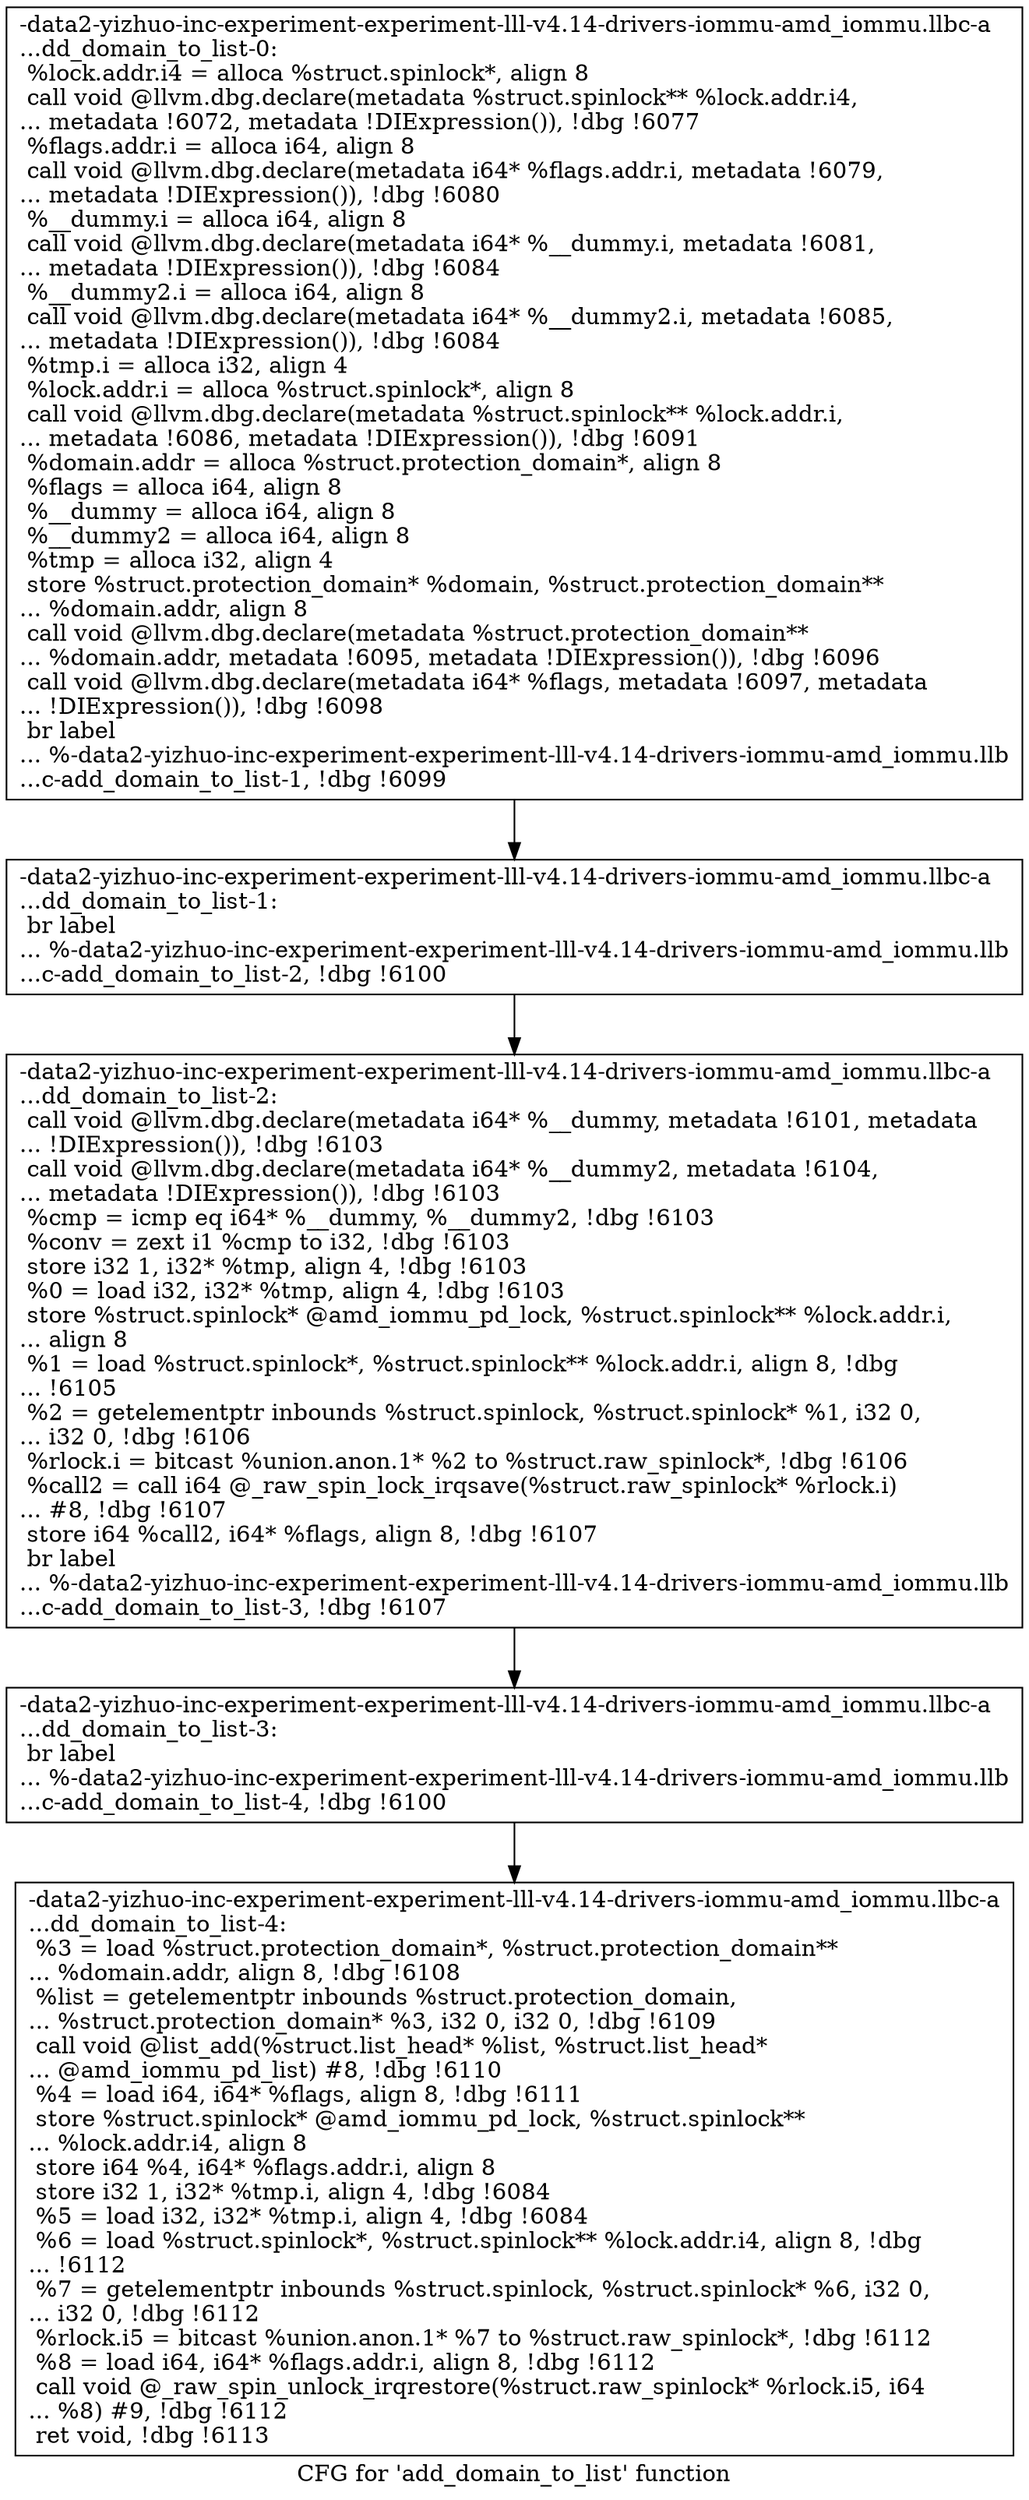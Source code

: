 digraph "CFG for 'add_domain_to_list' function" {
	label="CFG for 'add_domain_to_list' function";

	Node0x561b9476b630 [shape=record,label="{-data2-yizhuo-inc-experiment-experiment-lll-v4.14-drivers-iommu-amd_iommu.llbc-a\l...dd_domain_to_list-0:\l  %lock.addr.i4 = alloca %struct.spinlock*, align 8\l  call void @llvm.dbg.declare(metadata %struct.spinlock** %lock.addr.i4,\l... metadata !6072, metadata !DIExpression()), !dbg !6077\l  %flags.addr.i = alloca i64, align 8\l  call void @llvm.dbg.declare(metadata i64* %flags.addr.i, metadata !6079,\l... metadata !DIExpression()), !dbg !6080\l  %__dummy.i = alloca i64, align 8\l  call void @llvm.dbg.declare(metadata i64* %__dummy.i, metadata !6081,\l... metadata !DIExpression()), !dbg !6084\l  %__dummy2.i = alloca i64, align 8\l  call void @llvm.dbg.declare(metadata i64* %__dummy2.i, metadata !6085,\l... metadata !DIExpression()), !dbg !6084\l  %tmp.i = alloca i32, align 4\l  %lock.addr.i = alloca %struct.spinlock*, align 8\l  call void @llvm.dbg.declare(metadata %struct.spinlock** %lock.addr.i,\l... metadata !6086, metadata !DIExpression()), !dbg !6091\l  %domain.addr = alloca %struct.protection_domain*, align 8\l  %flags = alloca i64, align 8\l  %__dummy = alloca i64, align 8\l  %__dummy2 = alloca i64, align 8\l  %tmp = alloca i32, align 4\l  store %struct.protection_domain* %domain, %struct.protection_domain**\l... %domain.addr, align 8\l  call void @llvm.dbg.declare(metadata %struct.protection_domain**\l... %domain.addr, metadata !6095, metadata !DIExpression()), !dbg !6096\l  call void @llvm.dbg.declare(metadata i64* %flags, metadata !6097, metadata\l... !DIExpression()), !dbg !6098\l  br label\l... %-data2-yizhuo-inc-experiment-experiment-lll-v4.14-drivers-iommu-amd_iommu.llb\l...c-add_domain_to_list-1, !dbg !6099\l}"];
	Node0x561b9476b630 -> Node0x561b9476dc80;
	Node0x561b9476dc80 [shape=record,label="{-data2-yizhuo-inc-experiment-experiment-lll-v4.14-drivers-iommu-amd_iommu.llbc-a\l...dd_domain_to_list-1: \l  br label\l... %-data2-yizhuo-inc-experiment-experiment-lll-v4.14-drivers-iommu-amd_iommu.llb\l...c-add_domain_to_list-2, !dbg !6100\l}"];
	Node0x561b9476dc80 -> Node0x561b9476dcd0;
	Node0x561b9476dcd0 [shape=record,label="{-data2-yizhuo-inc-experiment-experiment-lll-v4.14-drivers-iommu-amd_iommu.llbc-a\l...dd_domain_to_list-2: \l  call void @llvm.dbg.declare(metadata i64* %__dummy, metadata !6101, metadata\l... !DIExpression()), !dbg !6103\l  call void @llvm.dbg.declare(metadata i64* %__dummy2, metadata !6104,\l... metadata !DIExpression()), !dbg !6103\l  %cmp = icmp eq i64* %__dummy, %__dummy2, !dbg !6103\l  %conv = zext i1 %cmp to i32, !dbg !6103\l  store i32 1, i32* %tmp, align 4, !dbg !6103\l  %0 = load i32, i32* %tmp, align 4, !dbg !6103\l  store %struct.spinlock* @amd_iommu_pd_lock, %struct.spinlock** %lock.addr.i,\l... align 8\l  %1 = load %struct.spinlock*, %struct.spinlock** %lock.addr.i, align 8, !dbg\l... !6105\l  %2 = getelementptr inbounds %struct.spinlock, %struct.spinlock* %1, i32 0,\l... i32 0, !dbg !6106\l  %rlock.i = bitcast %union.anon.1* %2 to %struct.raw_spinlock*, !dbg !6106\l  %call2 = call i64 @_raw_spin_lock_irqsave(%struct.raw_spinlock* %rlock.i)\l... #8, !dbg !6107\l  store i64 %call2, i64* %flags, align 8, !dbg !6107\l  br label\l... %-data2-yizhuo-inc-experiment-experiment-lll-v4.14-drivers-iommu-amd_iommu.llb\l...c-add_domain_to_list-3, !dbg !6107\l}"];
	Node0x561b9476dcd0 -> Node0x561b9476dd20;
	Node0x561b9476dd20 [shape=record,label="{-data2-yizhuo-inc-experiment-experiment-lll-v4.14-drivers-iommu-amd_iommu.llbc-a\l...dd_domain_to_list-3: \l  br label\l... %-data2-yizhuo-inc-experiment-experiment-lll-v4.14-drivers-iommu-amd_iommu.llb\l...c-add_domain_to_list-4, !dbg !6100\l}"];
	Node0x561b9476dd20 -> Node0x561b9476dd70;
	Node0x561b9476dd70 [shape=record,label="{-data2-yizhuo-inc-experiment-experiment-lll-v4.14-drivers-iommu-amd_iommu.llbc-a\l...dd_domain_to_list-4: \l  %3 = load %struct.protection_domain*, %struct.protection_domain**\l... %domain.addr, align 8, !dbg !6108\l  %list = getelementptr inbounds %struct.protection_domain,\l... %struct.protection_domain* %3, i32 0, i32 0, !dbg !6109\l  call void @list_add(%struct.list_head* %list, %struct.list_head*\l... @amd_iommu_pd_list) #8, !dbg !6110\l  %4 = load i64, i64* %flags, align 8, !dbg !6111\l  store %struct.spinlock* @amd_iommu_pd_lock, %struct.spinlock**\l... %lock.addr.i4, align 8\l  store i64 %4, i64* %flags.addr.i, align 8\l  store i32 1, i32* %tmp.i, align 4, !dbg !6084\l  %5 = load i32, i32* %tmp.i, align 4, !dbg !6084\l  %6 = load %struct.spinlock*, %struct.spinlock** %lock.addr.i4, align 8, !dbg\l... !6112\l  %7 = getelementptr inbounds %struct.spinlock, %struct.spinlock* %6, i32 0,\l... i32 0, !dbg !6112\l  %rlock.i5 = bitcast %union.anon.1* %7 to %struct.raw_spinlock*, !dbg !6112\l  %8 = load i64, i64* %flags.addr.i, align 8, !dbg !6112\l  call void @_raw_spin_unlock_irqrestore(%struct.raw_spinlock* %rlock.i5, i64\l... %8) #9, !dbg !6112\l  ret void, !dbg !6113\l}"];
}
